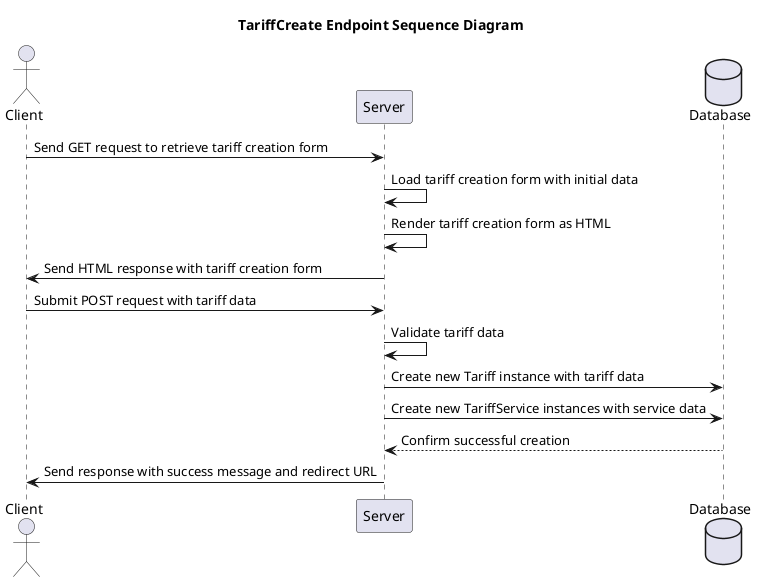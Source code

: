 @startuml
'!theme carbon-gray
'!theme lightgray
'!theme aws-orange
'actor       User
'entity Tariff
'participant Server
'database DB
'
'create Tariff
'User -> Tariff:<<Create>>
title TariffCreate Endpoint Sequence Diagram

actor Client
participant Server
database Database

Client->Server: Send GET request to retrieve tariff creation form
Server->Server: Load tariff creation form with initial data
Server->Server: Render tariff creation form as HTML
Server->Client: Send HTML response with tariff creation form
Client->Server: Submit POST request with tariff data
Server->Server: Validate tariff data
Server->Database: Create new Tariff instance with tariff data
Server->Database: Create new TariffService instances with service data
Database-->Server: Confirm successful creation
Server->Client: Send response with success message and redirect URL

@enduml
